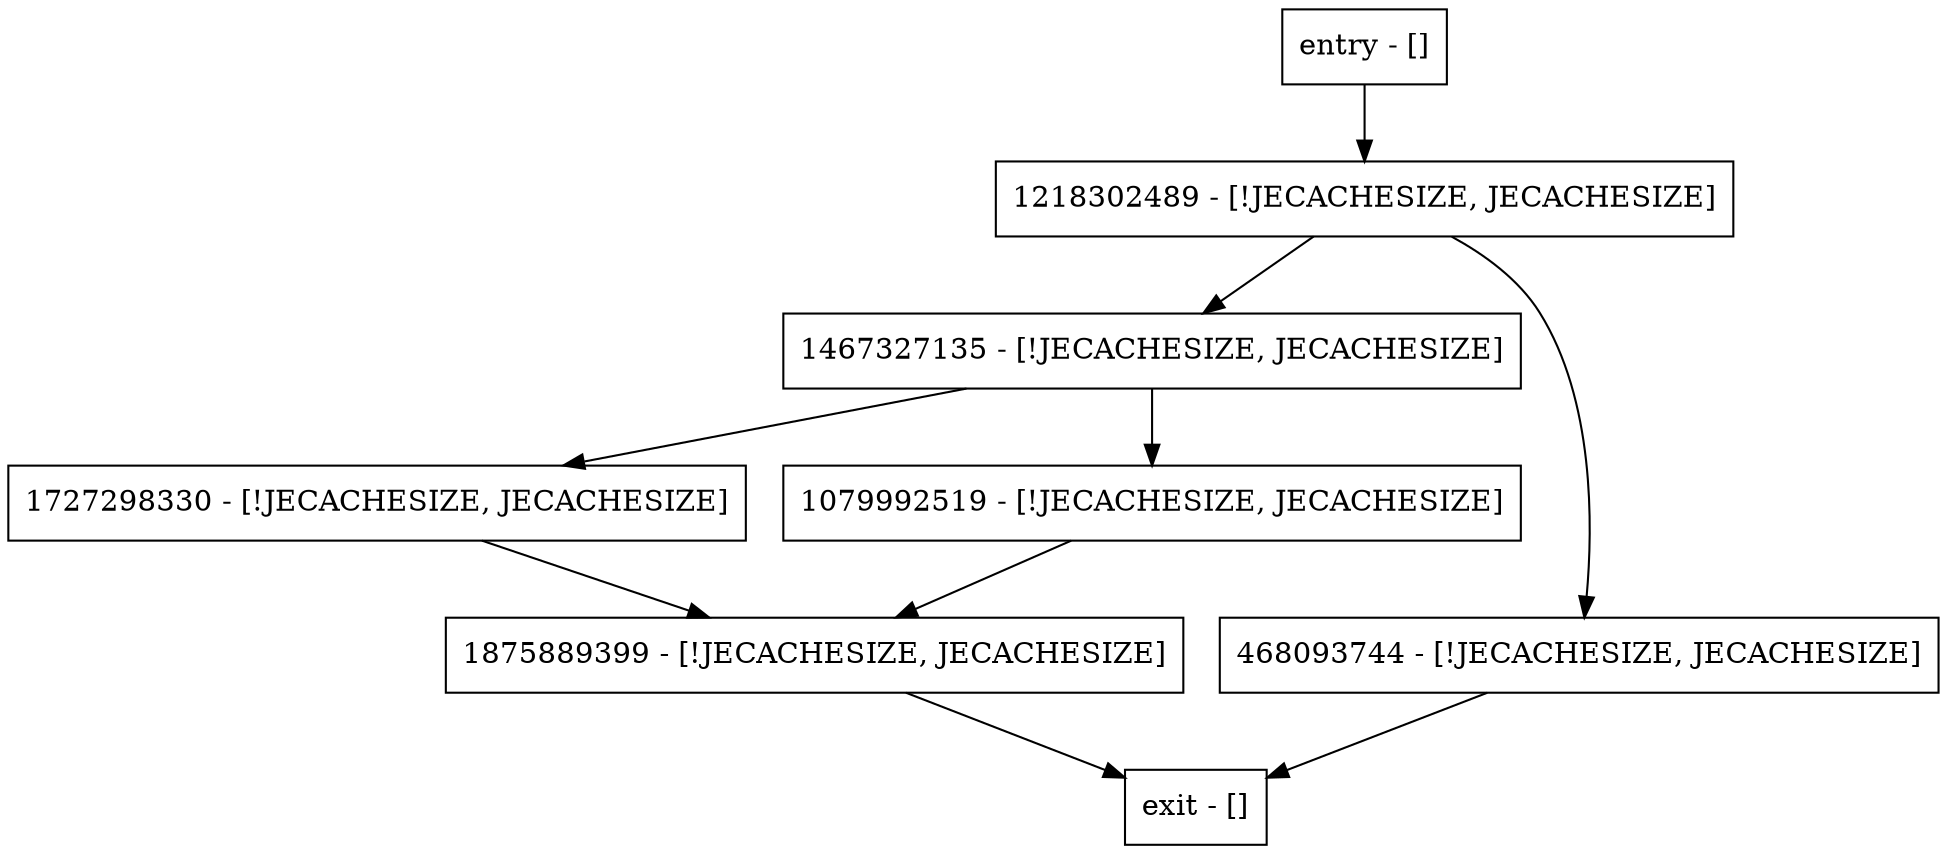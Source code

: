 digraph sizeNotNegative {
node [shape=record];
entry [label="entry - []"];
exit [label="exit - []"];
1467327135 [label="1467327135 - [!JECACHESIZE, JECACHESIZE]"];
468093744 [label="468093744 - [!JECACHESIZE, JECACHESIZE]"];
1727298330 [label="1727298330 - [!JECACHESIZE, JECACHESIZE]"];
1079992519 [label="1079992519 - [!JECACHESIZE, JECACHESIZE]"];
1218302489 [label="1218302489 - [!JECACHESIZE, JECACHESIZE]"];
1875889399 [label="1875889399 - [!JECACHESIZE, JECACHESIZE]"];
entry;
exit;
entry -> 1218302489;
1467327135 -> 1727298330;
1467327135 -> 1079992519;
468093744 -> exit;
1727298330 -> 1875889399;
1079992519 -> 1875889399;
1218302489 -> 1467327135;
1218302489 -> 468093744;
1875889399 -> exit;
}
